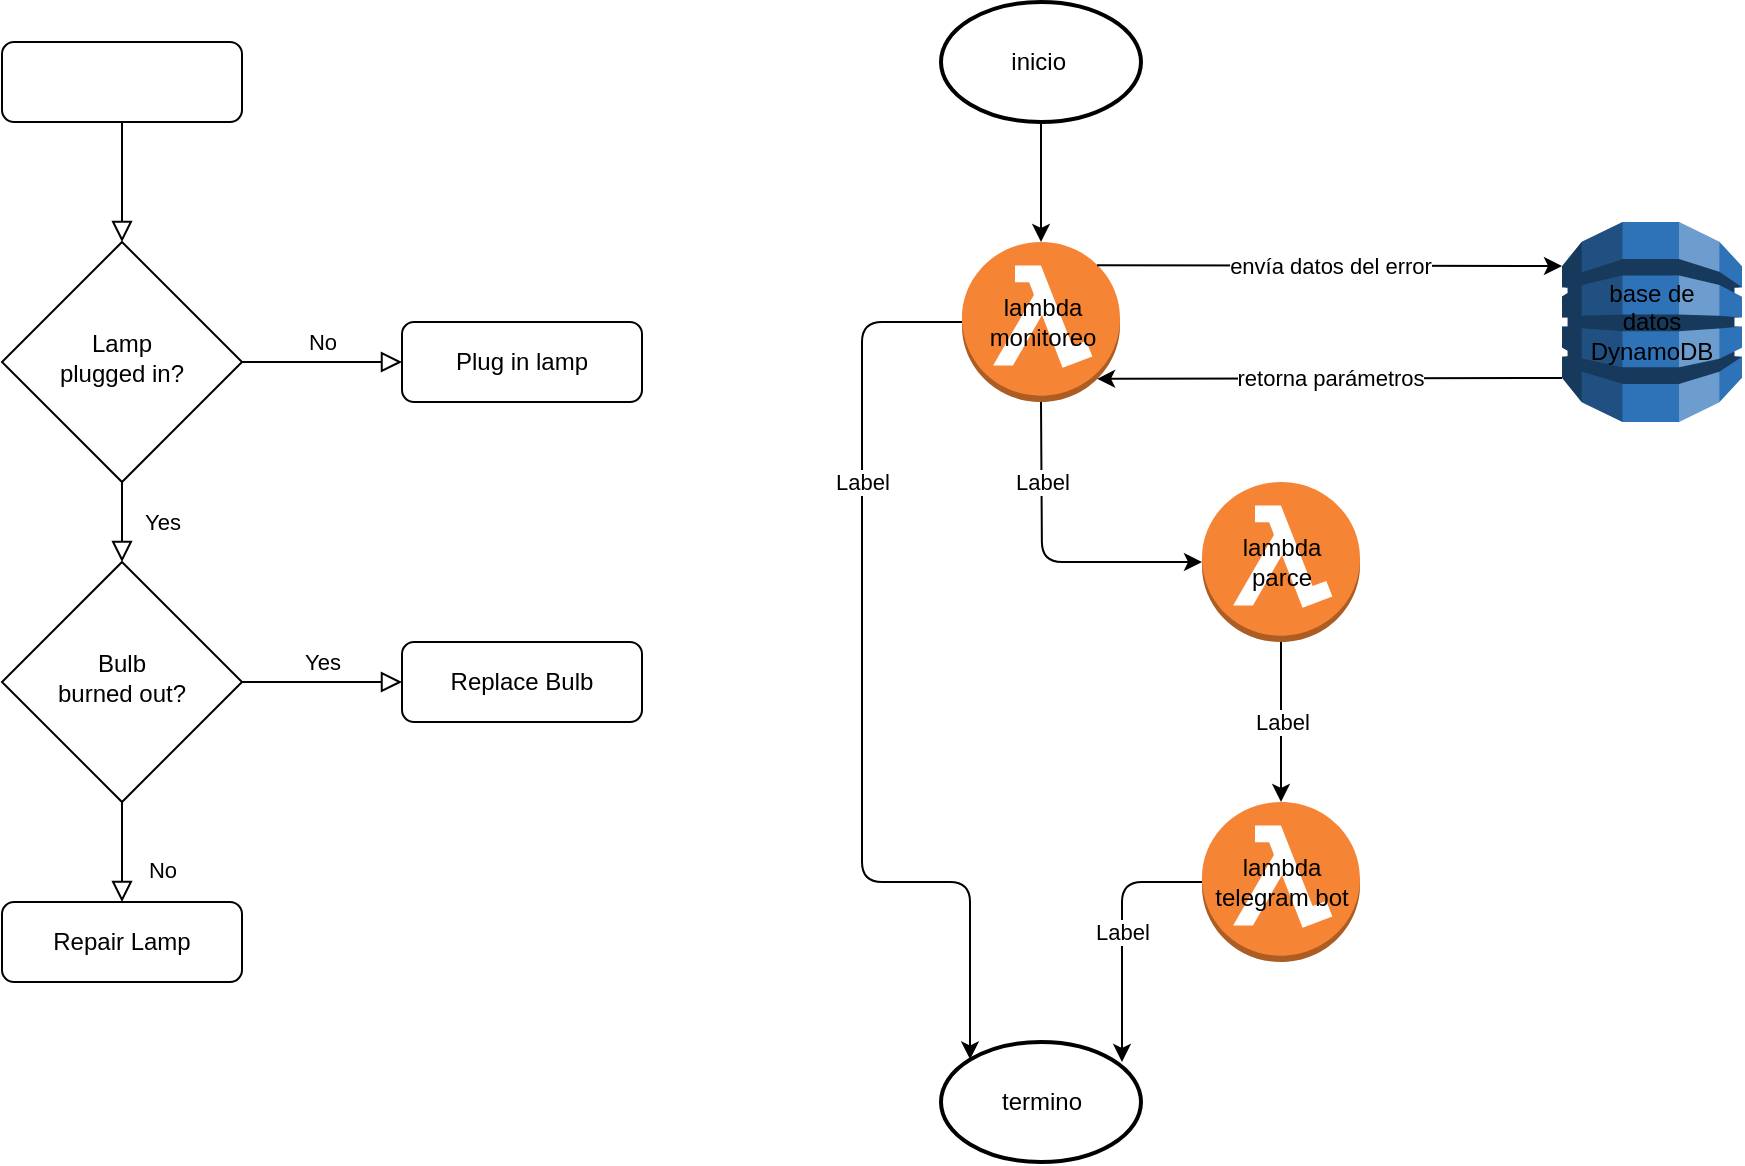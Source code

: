 <mxfile version="15.3.8" type="github">
  <diagram id="C5RBs43oDa-KdzZeNtuy" name="Page-1">
    <mxGraphModel dx="892" dy="572" grid="1" gridSize="10" guides="1" tooltips="1" connect="1" arrows="1" fold="1" page="1" pageScale="1" pageWidth="1169" pageHeight="1654" math="0" shadow="0">
      <root>
        <mxCell id="WIyWlLk6GJQsqaUBKTNV-0" />
        <mxCell id="WIyWlLk6GJQsqaUBKTNV-1" parent="WIyWlLk6GJQsqaUBKTNV-0" />
        <mxCell id="WIyWlLk6GJQsqaUBKTNV-2" value="" style="rounded=0;html=1;jettySize=auto;orthogonalLoop=1;fontSize=11;endArrow=block;endFill=0;endSize=8;strokeWidth=1;shadow=0;labelBackgroundColor=none;edgeStyle=orthogonalEdgeStyle;" parent="WIyWlLk6GJQsqaUBKTNV-1" source="WIyWlLk6GJQsqaUBKTNV-3" target="WIyWlLk6GJQsqaUBKTNV-6" edge="1">
          <mxGeometry relative="1" as="geometry" />
        </mxCell>
        <mxCell id="WIyWlLk6GJQsqaUBKTNV-3" value="" style="rounded=1;whiteSpace=wrap;html=1;fontSize=12;glass=0;strokeWidth=1;shadow=0;" parent="WIyWlLk6GJQsqaUBKTNV-1" vertex="1">
          <mxGeometry x="160" y="60" width="120" height="40" as="geometry" />
        </mxCell>
        <mxCell id="WIyWlLk6GJQsqaUBKTNV-4" value="Yes" style="rounded=0;html=1;jettySize=auto;orthogonalLoop=1;fontSize=11;endArrow=block;endFill=0;endSize=8;strokeWidth=1;shadow=0;labelBackgroundColor=none;edgeStyle=orthogonalEdgeStyle;" parent="WIyWlLk6GJQsqaUBKTNV-1" source="WIyWlLk6GJQsqaUBKTNV-6" target="WIyWlLk6GJQsqaUBKTNV-10" edge="1">
          <mxGeometry y="20" relative="1" as="geometry">
            <mxPoint as="offset" />
          </mxGeometry>
        </mxCell>
        <mxCell id="WIyWlLk6GJQsqaUBKTNV-5" value="No" style="edgeStyle=orthogonalEdgeStyle;rounded=0;html=1;jettySize=auto;orthogonalLoop=1;fontSize=11;endArrow=block;endFill=0;endSize=8;strokeWidth=1;shadow=0;labelBackgroundColor=none;" parent="WIyWlLk6GJQsqaUBKTNV-1" source="WIyWlLk6GJQsqaUBKTNV-6" target="WIyWlLk6GJQsqaUBKTNV-7" edge="1">
          <mxGeometry y="10" relative="1" as="geometry">
            <mxPoint as="offset" />
          </mxGeometry>
        </mxCell>
        <mxCell id="WIyWlLk6GJQsqaUBKTNV-6" value="Lamp&lt;br&gt;plugged in?" style="rhombus;whiteSpace=wrap;html=1;shadow=0;fontFamily=Helvetica;fontSize=12;align=center;strokeWidth=1;spacing=6;spacingTop=-4;" parent="WIyWlLk6GJQsqaUBKTNV-1" vertex="1">
          <mxGeometry x="160" y="160" width="120" height="120" as="geometry" />
        </mxCell>
        <mxCell id="WIyWlLk6GJQsqaUBKTNV-7" value="Plug in lamp" style="rounded=1;whiteSpace=wrap;html=1;fontSize=12;glass=0;strokeWidth=1;shadow=0;" parent="WIyWlLk6GJQsqaUBKTNV-1" vertex="1">
          <mxGeometry x="360" y="200" width="120" height="40" as="geometry" />
        </mxCell>
        <mxCell id="WIyWlLk6GJQsqaUBKTNV-8" value="No" style="rounded=0;html=1;jettySize=auto;orthogonalLoop=1;fontSize=11;endArrow=block;endFill=0;endSize=8;strokeWidth=1;shadow=0;labelBackgroundColor=none;edgeStyle=orthogonalEdgeStyle;" parent="WIyWlLk6GJQsqaUBKTNV-1" source="WIyWlLk6GJQsqaUBKTNV-10" target="WIyWlLk6GJQsqaUBKTNV-11" edge="1">
          <mxGeometry x="0.333" y="20" relative="1" as="geometry">
            <mxPoint as="offset" />
          </mxGeometry>
        </mxCell>
        <mxCell id="WIyWlLk6GJQsqaUBKTNV-9" value="Yes" style="edgeStyle=orthogonalEdgeStyle;rounded=0;html=1;jettySize=auto;orthogonalLoop=1;fontSize=11;endArrow=block;endFill=0;endSize=8;strokeWidth=1;shadow=0;labelBackgroundColor=none;" parent="WIyWlLk6GJQsqaUBKTNV-1" source="WIyWlLk6GJQsqaUBKTNV-10" target="WIyWlLk6GJQsqaUBKTNV-12" edge="1">
          <mxGeometry y="10" relative="1" as="geometry">
            <mxPoint as="offset" />
          </mxGeometry>
        </mxCell>
        <mxCell id="WIyWlLk6GJQsqaUBKTNV-10" value="Bulb&lt;br&gt;burned out?" style="rhombus;whiteSpace=wrap;html=1;shadow=0;fontFamily=Helvetica;fontSize=12;align=center;strokeWidth=1;spacing=6;spacingTop=-4;" parent="WIyWlLk6GJQsqaUBKTNV-1" vertex="1">
          <mxGeometry x="160" y="320" width="120" height="120" as="geometry" />
        </mxCell>
        <mxCell id="WIyWlLk6GJQsqaUBKTNV-11" value="Repair Lamp" style="rounded=1;whiteSpace=wrap;html=1;fontSize=12;glass=0;strokeWidth=1;shadow=0;" parent="WIyWlLk6GJQsqaUBKTNV-1" vertex="1">
          <mxGeometry x="160" y="490" width="120" height="40" as="geometry" />
        </mxCell>
        <mxCell id="WIyWlLk6GJQsqaUBKTNV-12" value="Replace Bulb" style="rounded=1;whiteSpace=wrap;html=1;fontSize=12;glass=0;strokeWidth=1;shadow=0;" parent="WIyWlLk6GJQsqaUBKTNV-1" vertex="1">
          <mxGeometry x="360" y="360" width="120" height="40" as="geometry" />
        </mxCell>
        <mxCell id="9FL_p7gCLvzkjKQq4dUl-3" value="" style="outlineConnect=0;dashed=0;verticalLabelPosition=bottom;verticalAlign=top;align=center;html=1;shape=mxgraph.aws3.lambda_function;fillColor=#F58534;gradientColor=none;" vertex="1" parent="WIyWlLk6GJQsqaUBKTNV-1">
          <mxGeometry x="640" y="160" width="79" height="80" as="geometry" />
        </mxCell>
        <mxCell id="9FL_p7gCLvzkjKQq4dUl-4" value="" style="outlineConnect=0;dashed=0;verticalLabelPosition=bottom;verticalAlign=top;align=center;html=1;shape=mxgraph.aws3.dynamo_db;fillColor=#2E73B8;gradientColor=none;" vertex="1" parent="WIyWlLk6GJQsqaUBKTNV-1">
          <mxGeometry x="940" y="150" width="90" height="100" as="geometry" />
        </mxCell>
        <mxCell id="9FL_p7gCLvzkjKQq4dUl-5" value="" style="outlineConnect=0;dashed=0;verticalLabelPosition=bottom;verticalAlign=top;align=center;html=1;shape=mxgraph.aws3.lambda_function;fillColor=#F58534;gradientColor=none;" vertex="1" parent="WIyWlLk6GJQsqaUBKTNV-1">
          <mxGeometry x="760" y="280" width="79" height="80" as="geometry" />
        </mxCell>
        <mxCell id="9FL_p7gCLvzkjKQq4dUl-6" value="" style="outlineConnect=0;dashed=0;verticalLabelPosition=bottom;verticalAlign=top;align=center;html=1;shape=mxgraph.aws3.lambda_function;fillColor=#F58534;gradientColor=none;" vertex="1" parent="WIyWlLk6GJQsqaUBKTNV-1">
          <mxGeometry x="760" y="440" width="79" height="80" as="geometry" />
        </mxCell>
        <mxCell id="9FL_p7gCLvzkjKQq4dUl-13" value="" style="edgeStyle=orthogonalEdgeStyle;rounded=0;orthogonalLoop=1;jettySize=auto;html=1;" edge="1" parent="WIyWlLk6GJQsqaUBKTNV-1" source="9FL_p7gCLvzkjKQq4dUl-10" target="9FL_p7gCLvzkjKQq4dUl-3">
          <mxGeometry relative="1" as="geometry" />
        </mxCell>
        <mxCell id="9FL_p7gCLvzkjKQq4dUl-10" value="" style="strokeWidth=2;html=1;shape=mxgraph.flowchart.start_1;whiteSpace=wrap;" vertex="1" parent="WIyWlLk6GJQsqaUBKTNV-1">
          <mxGeometry x="629.5" y="40" width="100" height="60" as="geometry" />
        </mxCell>
        <mxCell id="9FL_p7gCLvzkjKQq4dUl-11" value="lambda monitoreo" style="text;html=1;strokeColor=none;fillColor=none;align=center;verticalAlign=middle;whiteSpace=wrap;rounded=0;" vertex="1" parent="WIyWlLk6GJQsqaUBKTNV-1">
          <mxGeometry x="649.5" y="190" width="61" height="20" as="geometry" />
        </mxCell>
        <mxCell id="9FL_p7gCLvzkjKQq4dUl-12" value="inicio&amp;nbsp;" style="text;html=1;strokeColor=none;fillColor=none;align=center;verticalAlign=middle;whiteSpace=wrap;rounded=0;" vertex="1" parent="WIyWlLk6GJQsqaUBKTNV-1">
          <mxGeometry x="640" y="60" width="80" height="20" as="geometry" />
        </mxCell>
        <mxCell id="9FL_p7gCLvzkjKQq4dUl-17" value="" style="strokeWidth=2;html=1;shape=mxgraph.flowchart.start_1;whiteSpace=wrap;" vertex="1" parent="WIyWlLk6GJQsqaUBKTNV-1">
          <mxGeometry x="629.5" y="560" width="100" height="60" as="geometry" />
        </mxCell>
        <mxCell id="9FL_p7gCLvzkjKQq4dUl-21" value="lambda&lt;br&gt;parce" style="text;html=1;strokeColor=none;fillColor=none;align=center;verticalAlign=middle;whiteSpace=wrap;rounded=0;" vertex="1" parent="WIyWlLk6GJQsqaUBKTNV-1">
          <mxGeometry x="769.5" y="305" width="60" height="30" as="geometry" />
        </mxCell>
        <mxCell id="9FL_p7gCLvzkjKQq4dUl-22" value="lambda&lt;br&gt;telegram bot&lt;br&gt;" style="text;html=1;strokeColor=none;fillColor=none;align=center;verticalAlign=middle;whiteSpace=wrap;rounded=0;" vertex="1" parent="WIyWlLk6GJQsqaUBKTNV-1">
          <mxGeometry x="754.5" y="470" width="90" height="20" as="geometry" />
        </mxCell>
        <mxCell id="9FL_p7gCLvzkjKQq4dUl-23" style="edgeStyle=orthogonalEdgeStyle;rounded=0;orthogonalLoop=1;jettySize=auto;html=1;exitX=0.5;exitY=1;exitDx=0;exitDy=0;" edge="1" parent="WIyWlLk6GJQsqaUBKTNV-1" source="9FL_p7gCLvzkjKQq4dUl-22" target="9FL_p7gCLvzkjKQq4dUl-22">
          <mxGeometry relative="1" as="geometry" />
        </mxCell>
        <mxCell id="9FL_p7gCLvzkjKQq4dUl-24" value="termino" style="text;html=1;strokeColor=none;fillColor=none;align=center;verticalAlign=middle;whiteSpace=wrap;rounded=0;" vertex="1" parent="WIyWlLk6GJQsqaUBKTNV-1">
          <mxGeometry x="660" y="580" width="40" height="20" as="geometry" />
        </mxCell>
        <mxCell id="9FL_p7gCLvzkjKQq4dUl-30" value="" style="endArrow=classic;html=1;exitX=0.855;exitY=0.145;exitDx=0;exitDy=0;exitPerimeter=0;entryX=0;entryY=0.22;entryDx=0;entryDy=0;entryPerimeter=0;" edge="1" parent="WIyWlLk6GJQsqaUBKTNV-1" source="9FL_p7gCLvzkjKQq4dUl-3" target="9FL_p7gCLvzkjKQq4dUl-4">
          <mxGeometry relative="1" as="geometry">
            <mxPoint x="710" y="150" as="sourcePoint" />
            <mxPoint x="880" y="200" as="targetPoint" />
          </mxGeometry>
        </mxCell>
        <mxCell id="9FL_p7gCLvzkjKQq4dUl-31" value="envía datos del error" style="edgeLabel;resizable=0;html=1;align=center;verticalAlign=middle;" connectable="0" vertex="1" parent="9FL_p7gCLvzkjKQq4dUl-30">
          <mxGeometry relative="1" as="geometry" />
        </mxCell>
        <mxCell id="9FL_p7gCLvzkjKQq4dUl-32" value="" style="endArrow=classic;html=1;exitX=0;exitY=0.78;exitDx=0;exitDy=0;exitPerimeter=0;entryX=0.855;entryY=0.855;entryDx=0;entryDy=0;entryPerimeter=0;" edge="1" parent="WIyWlLk6GJQsqaUBKTNV-1" source="9FL_p7gCLvzkjKQq4dUl-4" target="9FL_p7gCLvzkjKQq4dUl-3">
          <mxGeometry relative="1" as="geometry">
            <mxPoint x="860" y="240" as="sourcePoint" />
            <mxPoint x="710" y="220" as="targetPoint" />
          </mxGeometry>
        </mxCell>
        <mxCell id="9FL_p7gCLvzkjKQq4dUl-33" value="retorna parámetros" style="edgeLabel;resizable=0;html=1;align=center;verticalAlign=middle;" connectable="0" vertex="1" parent="9FL_p7gCLvzkjKQq4dUl-32">
          <mxGeometry relative="1" as="geometry" />
        </mxCell>
        <mxCell id="9FL_p7gCLvzkjKQq4dUl-36" value="base de datos&lt;br&gt;DynamoDB" style="text;html=1;strokeColor=none;fillColor=none;align=center;verticalAlign=middle;whiteSpace=wrap;rounded=0;" vertex="1" parent="WIyWlLk6GJQsqaUBKTNV-1">
          <mxGeometry x="950" y="175" width="70" height="50" as="geometry" />
        </mxCell>
        <mxCell id="9FL_p7gCLvzkjKQq4dUl-37" value="" style="endArrow=classic;html=1;exitX=0;exitY=0.5;exitDx=0;exitDy=0;exitPerimeter=0;entryX=0.145;entryY=0.145;entryDx=0;entryDy=0;entryPerimeter=0;" edge="1" parent="WIyWlLk6GJQsqaUBKTNV-1" source="9FL_p7gCLvzkjKQq4dUl-3" target="9FL_p7gCLvzkjKQq4dUl-17">
          <mxGeometry relative="1" as="geometry">
            <mxPoint x="534" y="305" as="sourcePoint" />
            <mxPoint x="634" y="305" as="targetPoint" />
            <Array as="points">
              <mxPoint x="590" y="200" />
              <mxPoint x="590" y="480" />
              <mxPoint x="644" y="480" />
            </Array>
          </mxGeometry>
        </mxCell>
        <mxCell id="9FL_p7gCLvzkjKQq4dUl-38" value="Label" style="edgeLabel;resizable=0;html=1;align=center;verticalAlign=middle;" connectable="0" vertex="1" parent="9FL_p7gCLvzkjKQq4dUl-37">
          <mxGeometry relative="1" as="geometry">
            <mxPoint y="-107" as="offset" />
          </mxGeometry>
        </mxCell>
        <mxCell id="9FL_p7gCLvzkjKQq4dUl-39" value="" style="endArrow=classic;html=1;exitX=0.5;exitY=1;exitDx=0;exitDy=0;exitPerimeter=0;entryX=0;entryY=0.5;entryDx=0;entryDy=0;entryPerimeter=0;" edge="1" parent="WIyWlLk6GJQsqaUBKTNV-1" source="9FL_p7gCLvzkjKQq4dUl-3" target="9FL_p7gCLvzkjKQq4dUl-5">
          <mxGeometry relative="1" as="geometry">
            <mxPoint x="900" y="350" as="sourcePoint" />
            <mxPoint x="1000" y="350" as="targetPoint" />
            <Array as="points">
              <mxPoint x="680" y="320" />
            </Array>
          </mxGeometry>
        </mxCell>
        <mxCell id="9FL_p7gCLvzkjKQq4dUl-40" value="Label" style="edgeLabel;resizable=0;html=1;align=center;verticalAlign=middle;" connectable="0" vertex="1" parent="9FL_p7gCLvzkjKQq4dUl-39">
          <mxGeometry relative="1" as="geometry">
            <mxPoint y="-40" as="offset" />
          </mxGeometry>
        </mxCell>
        <mxCell id="9FL_p7gCLvzkjKQq4dUl-41" value="" style="endArrow=classic;html=1;exitX=0.5;exitY=1;exitDx=0;exitDy=0;exitPerimeter=0;entryX=0.5;entryY=0;entryDx=0;entryDy=0;entryPerimeter=0;" edge="1" parent="WIyWlLk6GJQsqaUBKTNV-1" source="9FL_p7gCLvzkjKQq4dUl-5" target="9FL_p7gCLvzkjKQq4dUl-6">
          <mxGeometry relative="1" as="geometry">
            <mxPoint x="900" y="350" as="sourcePoint" />
            <mxPoint x="1000" y="350" as="targetPoint" />
          </mxGeometry>
        </mxCell>
        <mxCell id="9FL_p7gCLvzkjKQq4dUl-42" value="Label" style="edgeLabel;resizable=0;html=1;align=center;verticalAlign=middle;" connectable="0" vertex="1" parent="9FL_p7gCLvzkjKQq4dUl-41">
          <mxGeometry relative="1" as="geometry" />
        </mxCell>
        <mxCell id="9FL_p7gCLvzkjKQq4dUl-47" value="" style="endArrow=classic;html=1;exitX=0;exitY=0.5;exitDx=0;exitDy=0;exitPerimeter=0;" edge="1" parent="WIyWlLk6GJQsqaUBKTNV-1" source="9FL_p7gCLvzkjKQq4dUl-6">
          <mxGeometry relative="1" as="geometry">
            <mxPoint x="900" y="420" as="sourcePoint" />
            <mxPoint x="720" y="570" as="targetPoint" />
            <Array as="points">
              <mxPoint x="720" y="480" />
            </Array>
          </mxGeometry>
        </mxCell>
        <mxCell id="9FL_p7gCLvzkjKQq4dUl-48" value="Label" style="edgeLabel;resizable=0;html=1;align=center;verticalAlign=middle;" connectable="0" vertex="1" parent="9FL_p7gCLvzkjKQq4dUl-47">
          <mxGeometry relative="1" as="geometry" />
        </mxCell>
      </root>
    </mxGraphModel>
  </diagram>
</mxfile>

